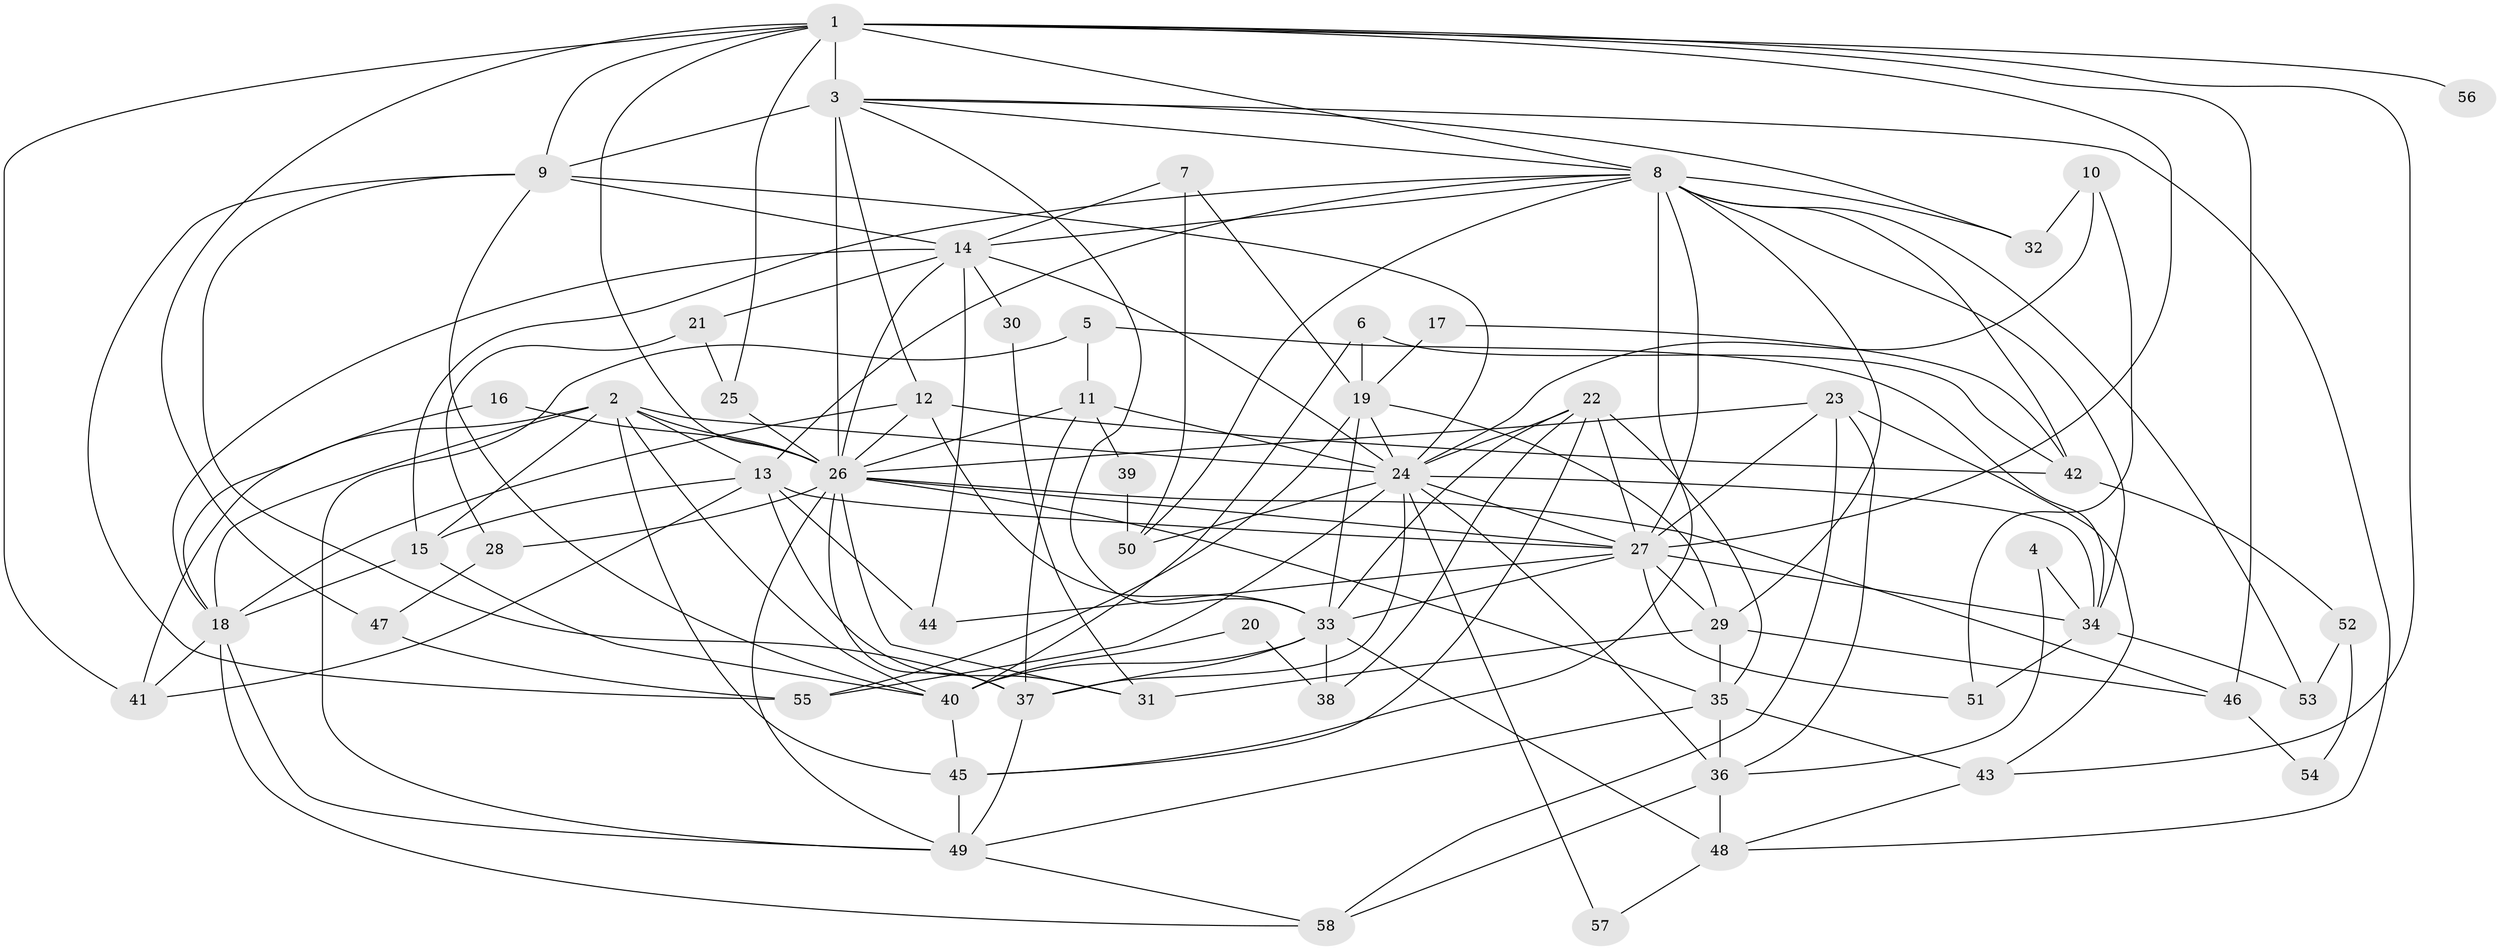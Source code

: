 // original degree distribution, {7: 0.043478260869565216, 6: 0.09565217391304348, 5: 0.1565217391304348, 2: 0.17391304347826086, 3: 0.23478260869565218, 4: 0.2782608695652174, 11: 0.008695652173913044, 9: 0.008695652173913044}
// Generated by graph-tools (version 1.1) at 2025/36/03/09/25 02:36:08]
// undirected, 58 vertices, 151 edges
graph export_dot {
graph [start="1"]
  node [color=gray90,style=filled];
  1;
  2;
  3;
  4;
  5;
  6;
  7;
  8;
  9;
  10;
  11;
  12;
  13;
  14;
  15;
  16;
  17;
  18;
  19;
  20;
  21;
  22;
  23;
  24;
  25;
  26;
  27;
  28;
  29;
  30;
  31;
  32;
  33;
  34;
  35;
  36;
  37;
  38;
  39;
  40;
  41;
  42;
  43;
  44;
  45;
  46;
  47;
  48;
  49;
  50;
  51;
  52;
  53;
  54;
  55;
  56;
  57;
  58;
  1 -- 3 [weight=2.0];
  1 -- 8 [weight=1.0];
  1 -- 9 [weight=2.0];
  1 -- 25 [weight=1.0];
  1 -- 26 [weight=2.0];
  1 -- 27 [weight=1.0];
  1 -- 41 [weight=1.0];
  1 -- 43 [weight=1.0];
  1 -- 46 [weight=1.0];
  1 -- 47 [weight=1.0];
  1 -- 56 [weight=2.0];
  2 -- 13 [weight=1.0];
  2 -- 15 [weight=1.0];
  2 -- 18 [weight=2.0];
  2 -- 24 [weight=1.0];
  2 -- 26 [weight=1.0];
  2 -- 40 [weight=1.0];
  2 -- 41 [weight=1.0];
  2 -- 45 [weight=1.0];
  3 -- 8 [weight=1.0];
  3 -- 9 [weight=2.0];
  3 -- 12 [weight=1.0];
  3 -- 26 [weight=1.0];
  3 -- 32 [weight=1.0];
  3 -- 33 [weight=1.0];
  3 -- 48 [weight=1.0];
  4 -- 34 [weight=1.0];
  4 -- 36 [weight=1.0];
  5 -- 11 [weight=1.0];
  5 -- 34 [weight=1.0];
  5 -- 49 [weight=1.0];
  6 -- 19 [weight=1.0];
  6 -- 40 [weight=1.0];
  6 -- 42 [weight=1.0];
  7 -- 14 [weight=1.0];
  7 -- 19 [weight=1.0];
  7 -- 50 [weight=1.0];
  8 -- 13 [weight=2.0];
  8 -- 14 [weight=1.0];
  8 -- 15 [weight=1.0];
  8 -- 27 [weight=2.0];
  8 -- 29 [weight=1.0];
  8 -- 32 [weight=1.0];
  8 -- 34 [weight=1.0];
  8 -- 42 [weight=1.0];
  8 -- 45 [weight=1.0];
  8 -- 50 [weight=1.0];
  8 -- 53 [weight=1.0];
  9 -- 14 [weight=1.0];
  9 -- 24 [weight=1.0];
  9 -- 37 [weight=1.0];
  9 -- 40 [weight=1.0];
  9 -- 55 [weight=1.0];
  10 -- 24 [weight=1.0];
  10 -- 32 [weight=1.0];
  10 -- 51 [weight=1.0];
  11 -- 24 [weight=1.0];
  11 -- 26 [weight=1.0];
  11 -- 37 [weight=1.0];
  11 -- 39 [weight=1.0];
  12 -- 18 [weight=1.0];
  12 -- 26 [weight=1.0];
  12 -- 33 [weight=1.0];
  12 -- 42 [weight=1.0];
  13 -- 15 [weight=2.0];
  13 -- 27 [weight=1.0];
  13 -- 31 [weight=1.0];
  13 -- 41 [weight=1.0];
  13 -- 44 [weight=1.0];
  14 -- 18 [weight=1.0];
  14 -- 21 [weight=1.0];
  14 -- 24 [weight=2.0];
  14 -- 26 [weight=1.0];
  14 -- 30 [weight=1.0];
  14 -- 44 [weight=1.0];
  15 -- 18 [weight=1.0];
  15 -- 40 [weight=1.0];
  16 -- 18 [weight=1.0];
  16 -- 26 [weight=1.0];
  17 -- 19 [weight=1.0];
  17 -- 42 [weight=1.0];
  18 -- 41 [weight=1.0];
  18 -- 49 [weight=1.0];
  18 -- 58 [weight=1.0];
  19 -- 24 [weight=1.0];
  19 -- 29 [weight=1.0];
  19 -- 33 [weight=1.0];
  19 -- 55 [weight=1.0];
  20 -- 38 [weight=1.0];
  20 -- 40 [weight=1.0];
  21 -- 25 [weight=1.0];
  21 -- 28 [weight=1.0];
  22 -- 24 [weight=1.0];
  22 -- 27 [weight=1.0];
  22 -- 33 [weight=2.0];
  22 -- 35 [weight=1.0];
  22 -- 38 [weight=1.0];
  22 -- 45 [weight=1.0];
  23 -- 26 [weight=1.0];
  23 -- 27 [weight=1.0];
  23 -- 36 [weight=1.0];
  23 -- 43 [weight=1.0];
  23 -- 58 [weight=1.0];
  24 -- 27 [weight=1.0];
  24 -- 34 [weight=3.0];
  24 -- 36 [weight=1.0];
  24 -- 37 [weight=1.0];
  24 -- 50 [weight=1.0];
  24 -- 55 [weight=1.0];
  24 -- 57 [weight=1.0];
  25 -- 26 [weight=2.0];
  26 -- 27 [weight=1.0];
  26 -- 28 [weight=1.0];
  26 -- 31 [weight=1.0];
  26 -- 35 [weight=1.0];
  26 -- 37 [weight=1.0];
  26 -- 46 [weight=1.0];
  26 -- 49 [weight=1.0];
  27 -- 29 [weight=1.0];
  27 -- 33 [weight=1.0];
  27 -- 34 [weight=1.0];
  27 -- 44 [weight=1.0];
  27 -- 51 [weight=1.0];
  28 -- 47 [weight=1.0];
  29 -- 31 [weight=1.0];
  29 -- 35 [weight=1.0];
  29 -- 46 [weight=1.0];
  30 -- 31 [weight=1.0];
  33 -- 37 [weight=1.0];
  33 -- 38 [weight=1.0];
  33 -- 40 [weight=1.0];
  33 -- 48 [weight=1.0];
  34 -- 51 [weight=1.0];
  34 -- 53 [weight=1.0];
  35 -- 36 [weight=1.0];
  35 -- 43 [weight=1.0];
  35 -- 49 [weight=1.0];
  36 -- 48 [weight=1.0];
  36 -- 58 [weight=1.0];
  37 -- 49 [weight=1.0];
  39 -- 50 [weight=1.0];
  40 -- 45 [weight=1.0];
  42 -- 52 [weight=1.0];
  43 -- 48 [weight=1.0];
  45 -- 49 [weight=1.0];
  46 -- 54 [weight=1.0];
  47 -- 55 [weight=1.0];
  48 -- 57 [weight=1.0];
  49 -- 58 [weight=1.0];
  52 -- 53 [weight=1.0];
  52 -- 54 [weight=1.0];
}
